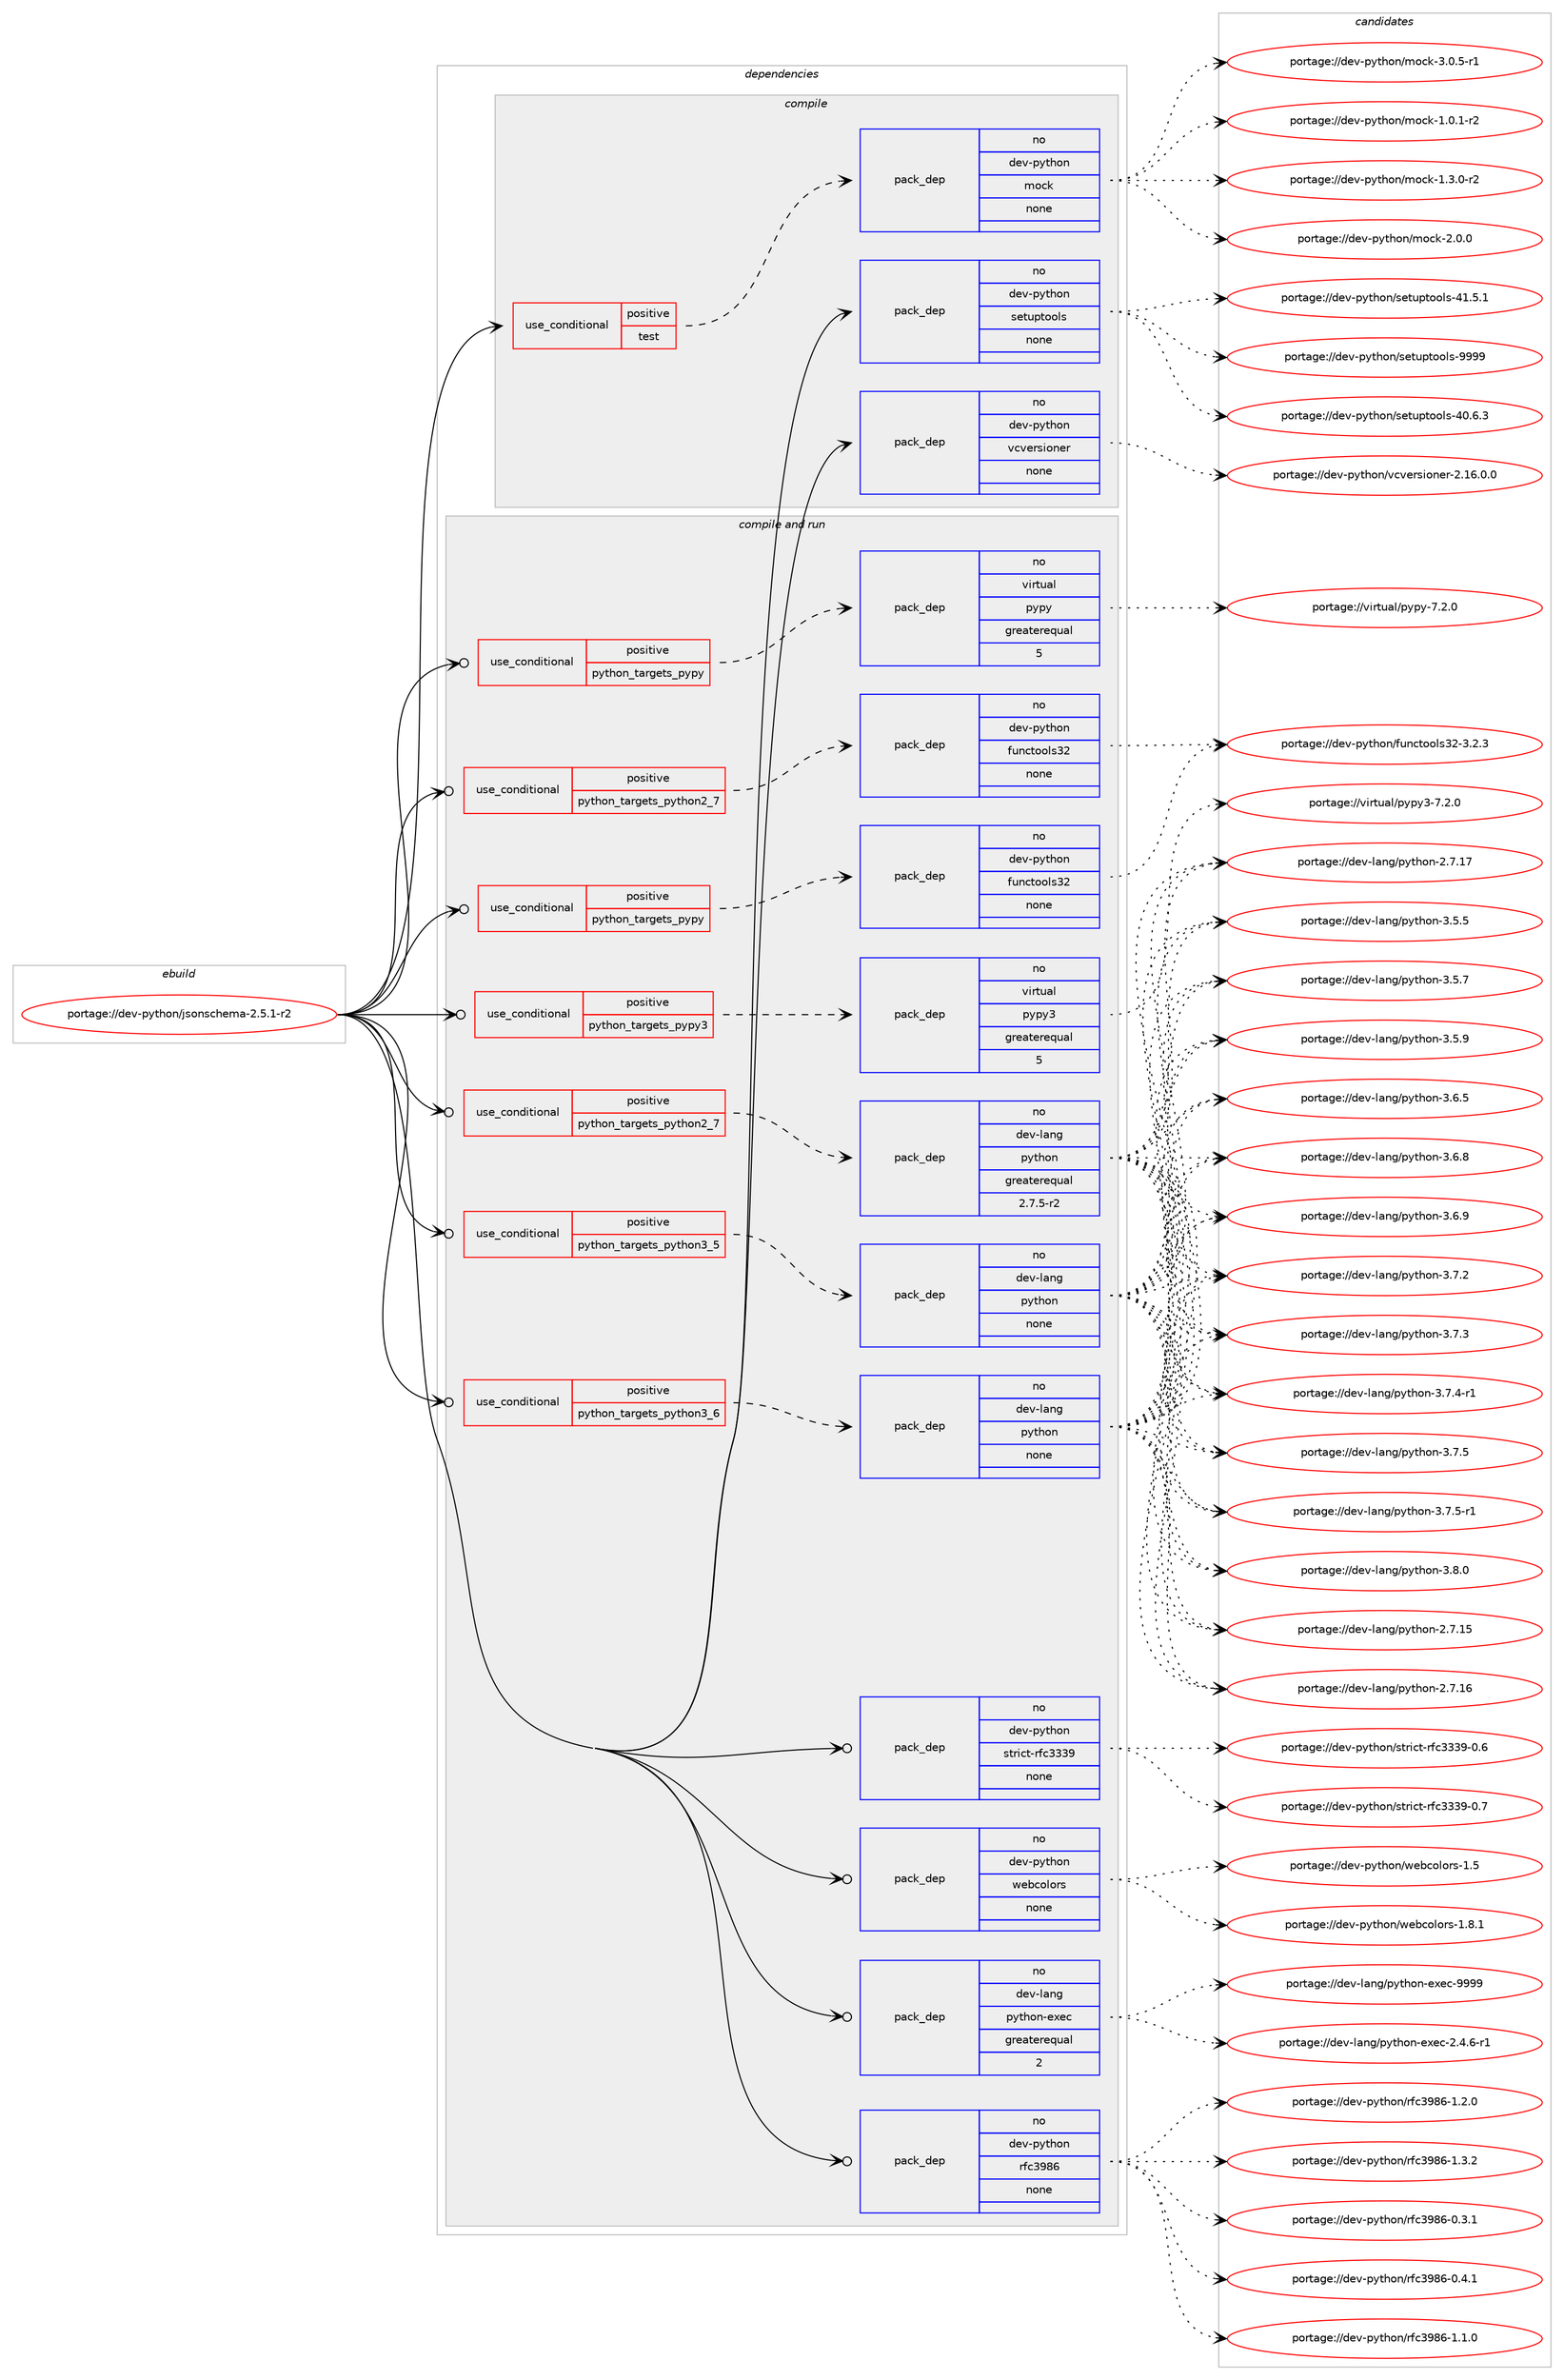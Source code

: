 digraph prolog {

# *************
# Graph options
# *************

newrank=true;
concentrate=true;
compound=true;
graph [rankdir=LR,fontname=Helvetica,fontsize=10,ranksep=1.5];#, ranksep=2.5, nodesep=0.2];
edge  [arrowhead=vee];
node  [fontname=Helvetica,fontsize=10];

# **********
# The ebuild
# **********

subgraph cluster_leftcol {
color=gray;
rank=same;
label=<<i>ebuild</i>>;
id [label="portage://dev-python/jsonschema-2.5.1-r2", color=red, width=4, href="../dev-python/jsonschema-2.5.1-r2.svg"];
}

# ****************
# The dependencies
# ****************

subgraph cluster_midcol {
color=gray;
label=<<i>dependencies</i>>;
subgraph cluster_compile {
fillcolor="#eeeeee";
style=filled;
label=<<i>compile</i>>;
subgraph cond30842 {
dependency146527 [label=<<TABLE BORDER="0" CELLBORDER="1" CELLSPACING="0" CELLPADDING="4"><TR><TD ROWSPAN="3" CELLPADDING="10">use_conditional</TD></TR><TR><TD>positive</TD></TR><TR><TD>test</TD></TR></TABLE>>, shape=none, color=red];
subgraph pack112361 {
dependency146528 [label=<<TABLE BORDER="0" CELLBORDER="1" CELLSPACING="0" CELLPADDING="4" WIDTH="220"><TR><TD ROWSPAN="6" CELLPADDING="30">pack_dep</TD></TR><TR><TD WIDTH="110">no</TD></TR><TR><TD>dev-python</TD></TR><TR><TD>mock</TD></TR><TR><TD>none</TD></TR><TR><TD></TD></TR></TABLE>>, shape=none, color=blue];
}
dependency146527:e -> dependency146528:w [weight=20,style="dashed",arrowhead="vee"];
}
id:e -> dependency146527:w [weight=20,style="solid",arrowhead="vee"];
subgraph pack112362 {
dependency146529 [label=<<TABLE BORDER="0" CELLBORDER="1" CELLSPACING="0" CELLPADDING="4" WIDTH="220"><TR><TD ROWSPAN="6" CELLPADDING="30">pack_dep</TD></TR><TR><TD WIDTH="110">no</TD></TR><TR><TD>dev-python</TD></TR><TR><TD>setuptools</TD></TR><TR><TD>none</TD></TR><TR><TD></TD></TR></TABLE>>, shape=none, color=blue];
}
id:e -> dependency146529:w [weight=20,style="solid",arrowhead="vee"];
subgraph pack112363 {
dependency146530 [label=<<TABLE BORDER="0" CELLBORDER="1" CELLSPACING="0" CELLPADDING="4" WIDTH="220"><TR><TD ROWSPAN="6" CELLPADDING="30">pack_dep</TD></TR><TR><TD WIDTH="110">no</TD></TR><TR><TD>dev-python</TD></TR><TR><TD>vcversioner</TD></TR><TR><TD>none</TD></TR><TR><TD></TD></TR></TABLE>>, shape=none, color=blue];
}
id:e -> dependency146530:w [weight=20,style="solid",arrowhead="vee"];
}
subgraph cluster_compileandrun {
fillcolor="#eeeeee";
style=filled;
label=<<i>compile and run</i>>;
subgraph cond30843 {
dependency146531 [label=<<TABLE BORDER="0" CELLBORDER="1" CELLSPACING="0" CELLPADDING="4"><TR><TD ROWSPAN="3" CELLPADDING="10">use_conditional</TD></TR><TR><TD>positive</TD></TR><TR><TD>python_targets_pypy</TD></TR></TABLE>>, shape=none, color=red];
subgraph pack112364 {
dependency146532 [label=<<TABLE BORDER="0" CELLBORDER="1" CELLSPACING="0" CELLPADDING="4" WIDTH="220"><TR><TD ROWSPAN="6" CELLPADDING="30">pack_dep</TD></TR><TR><TD WIDTH="110">no</TD></TR><TR><TD>dev-python</TD></TR><TR><TD>functools32</TD></TR><TR><TD>none</TD></TR><TR><TD></TD></TR></TABLE>>, shape=none, color=blue];
}
dependency146531:e -> dependency146532:w [weight=20,style="dashed",arrowhead="vee"];
}
id:e -> dependency146531:w [weight=20,style="solid",arrowhead="odotvee"];
subgraph cond30844 {
dependency146533 [label=<<TABLE BORDER="0" CELLBORDER="1" CELLSPACING="0" CELLPADDING="4"><TR><TD ROWSPAN="3" CELLPADDING="10">use_conditional</TD></TR><TR><TD>positive</TD></TR><TR><TD>python_targets_pypy</TD></TR></TABLE>>, shape=none, color=red];
subgraph pack112365 {
dependency146534 [label=<<TABLE BORDER="0" CELLBORDER="1" CELLSPACING="0" CELLPADDING="4" WIDTH="220"><TR><TD ROWSPAN="6" CELLPADDING="30">pack_dep</TD></TR><TR><TD WIDTH="110">no</TD></TR><TR><TD>virtual</TD></TR><TR><TD>pypy</TD></TR><TR><TD>greaterequal</TD></TR><TR><TD>5</TD></TR></TABLE>>, shape=none, color=blue];
}
dependency146533:e -> dependency146534:w [weight=20,style="dashed",arrowhead="vee"];
}
id:e -> dependency146533:w [weight=20,style="solid",arrowhead="odotvee"];
subgraph cond30845 {
dependency146535 [label=<<TABLE BORDER="0" CELLBORDER="1" CELLSPACING="0" CELLPADDING="4"><TR><TD ROWSPAN="3" CELLPADDING="10">use_conditional</TD></TR><TR><TD>positive</TD></TR><TR><TD>python_targets_pypy3</TD></TR></TABLE>>, shape=none, color=red];
subgraph pack112366 {
dependency146536 [label=<<TABLE BORDER="0" CELLBORDER="1" CELLSPACING="0" CELLPADDING="4" WIDTH="220"><TR><TD ROWSPAN="6" CELLPADDING="30">pack_dep</TD></TR><TR><TD WIDTH="110">no</TD></TR><TR><TD>virtual</TD></TR><TR><TD>pypy3</TD></TR><TR><TD>greaterequal</TD></TR><TR><TD>5</TD></TR></TABLE>>, shape=none, color=blue];
}
dependency146535:e -> dependency146536:w [weight=20,style="dashed",arrowhead="vee"];
}
id:e -> dependency146535:w [weight=20,style="solid",arrowhead="odotvee"];
subgraph cond30846 {
dependency146537 [label=<<TABLE BORDER="0" CELLBORDER="1" CELLSPACING="0" CELLPADDING="4"><TR><TD ROWSPAN="3" CELLPADDING="10">use_conditional</TD></TR><TR><TD>positive</TD></TR><TR><TD>python_targets_python2_7</TD></TR></TABLE>>, shape=none, color=red];
subgraph pack112367 {
dependency146538 [label=<<TABLE BORDER="0" CELLBORDER="1" CELLSPACING="0" CELLPADDING="4" WIDTH="220"><TR><TD ROWSPAN="6" CELLPADDING="30">pack_dep</TD></TR><TR><TD WIDTH="110">no</TD></TR><TR><TD>dev-lang</TD></TR><TR><TD>python</TD></TR><TR><TD>greaterequal</TD></TR><TR><TD>2.7.5-r2</TD></TR></TABLE>>, shape=none, color=blue];
}
dependency146537:e -> dependency146538:w [weight=20,style="dashed",arrowhead="vee"];
}
id:e -> dependency146537:w [weight=20,style="solid",arrowhead="odotvee"];
subgraph cond30847 {
dependency146539 [label=<<TABLE BORDER="0" CELLBORDER="1" CELLSPACING="0" CELLPADDING="4"><TR><TD ROWSPAN="3" CELLPADDING="10">use_conditional</TD></TR><TR><TD>positive</TD></TR><TR><TD>python_targets_python2_7</TD></TR></TABLE>>, shape=none, color=red];
subgraph pack112368 {
dependency146540 [label=<<TABLE BORDER="0" CELLBORDER="1" CELLSPACING="0" CELLPADDING="4" WIDTH="220"><TR><TD ROWSPAN="6" CELLPADDING="30">pack_dep</TD></TR><TR><TD WIDTH="110">no</TD></TR><TR><TD>dev-python</TD></TR><TR><TD>functools32</TD></TR><TR><TD>none</TD></TR><TR><TD></TD></TR></TABLE>>, shape=none, color=blue];
}
dependency146539:e -> dependency146540:w [weight=20,style="dashed",arrowhead="vee"];
}
id:e -> dependency146539:w [weight=20,style="solid",arrowhead="odotvee"];
subgraph cond30848 {
dependency146541 [label=<<TABLE BORDER="0" CELLBORDER="1" CELLSPACING="0" CELLPADDING="4"><TR><TD ROWSPAN="3" CELLPADDING="10">use_conditional</TD></TR><TR><TD>positive</TD></TR><TR><TD>python_targets_python3_5</TD></TR></TABLE>>, shape=none, color=red];
subgraph pack112369 {
dependency146542 [label=<<TABLE BORDER="0" CELLBORDER="1" CELLSPACING="0" CELLPADDING="4" WIDTH="220"><TR><TD ROWSPAN="6" CELLPADDING="30">pack_dep</TD></TR><TR><TD WIDTH="110">no</TD></TR><TR><TD>dev-lang</TD></TR><TR><TD>python</TD></TR><TR><TD>none</TD></TR><TR><TD></TD></TR></TABLE>>, shape=none, color=blue];
}
dependency146541:e -> dependency146542:w [weight=20,style="dashed",arrowhead="vee"];
}
id:e -> dependency146541:w [weight=20,style="solid",arrowhead="odotvee"];
subgraph cond30849 {
dependency146543 [label=<<TABLE BORDER="0" CELLBORDER="1" CELLSPACING="0" CELLPADDING="4"><TR><TD ROWSPAN="3" CELLPADDING="10">use_conditional</TD></TR><TR><TD>positive</TD></TR><TR><TD>python_targets_python3_6</TD></TR></TABLE>>, shape=none, color=red];
subgraph pack112370 {
dependency146544 [label=<<TABLE BORDER="0" CELLBORDER="1" CELLSPACING="0" CELLPADDING="4" WIDTH="220"><TR><TD ROWSPAN="6" CELLPADDING="30">pack_dep</TD></TR><TR><TD WIDTH="110">no</TD></TR><TR><TD>dev-lang</TD></TR><TR><TD>python</TD></TR><TR><TD>none</TD></TR><TR><TD></TD></TR></TABLE>>, shape=none, color=blue];
}
dependency146543:e -> dependency146544:w [weight=20,style="dashed",arrowhead="vee"];
}
id:e -> dependency146543:w [weight=20,style="solid",arrowhead="odotvee"];
subgraph pack112371 {
dependency146545 [label=<<TABLE BORDER="0" CELLBORDER="1" CELLSPACING="0" CELLPADDING="4" WIDTH="220"><TR><TD ROWSPAN="6" CELLPADDING="30">pack_dep</TD></TR><TR><TD WIDTH="110">no</TD></TR><TR><TD>dev-lang</TD></TR><TR><TD>python-exec</TD></TR><TR><TD>greaterequal</TD></TR><TR><TD>2</TD></TR></TABLE>>, shape=none, color=blue];
}
id:e -> dependency146545:w [weight=20,style="solid",arrowhead="odotvee"];
subgraph pack112372 {
dependency146546 [label=<<TABLE BORDER="0" CELLBORDER="1" CELLSPACING="0" CELLPADDING="4" WIDTH="220"><TR><TD ROWSPAN="6" CELLPADDING="30">pack_dep</TD></TR><TR><TD WIDTH="110">no</TD></TR><TR><TD>dev-python</TD></TR><TR><TD>rfc3986</TD></TR><TR><TD>none</TD></TR><TR><TD></TD></TR></TABLE>>, shape=none, color=blue];
}
id:e -> dependency146546:w [weight=20,style="solid",arrowhead="odotvee"];
subgraph pack112373 {
dependency146547 [label=<<TABLE BORDER="0" CELLBORDER="1" CELLSPACING="0" CELLPADDING="4" WIDTH="220"><TR><TD ROWSPAN="6" CELLPADDING="30">pack_dep</TD></TR><TR><TD WIDTH="110">no</TD></TR><TR><TD>dev-python</TD></TR><TR><TD>strict-rfc3339</TD></TR><TR><TD>none</TD></TR><TR><TD></TD></TR></TABLE>>, shape=none, color=blue];
}
id:e -> dependency146547:w [weight=20,style="solid",arrowhead="odotvee"];
subgraph pack112374 {
dependency146548 [label=<<TABLE BORDER="0" CELLBORDER="1" CELLSPACING="0" CELLPADDING="4" WIDTH="220"><TR><TD ROWSPAN="6" CELLPADDING="30">pack_dep</TD></TR><TR><TD WIDTH="110">no</TD></TR><TR><TD>dev-python</TD></TR><TR><TD>webcolors</TD></TR><TR><TD>none</TD></TR><TR><TD></TD></TR></TABLE>>, shape=none, color=blue];
}
id:e -> dependency146548:w [weight=20,style="solid",arrowhead="odotvee"];
}
subgraph cluster_run {
fillcolor="#eeeeee";
style=filled;
label=<<i>run</i>>;
}
}

# **************
# The candidates
# **************

subgraph cluster_choices {
rank=same;
color=gray;
label=<<i>candidates</i>>;

subgraph choice112361 {
color=black;
nodesep=1;
choiceportage1001011184511212111610411111047109111991074549464846494511450 [label="portage://dev-python/mock-1.0.1-r2", color=red, width=4,href="../dev-python/mock-1.0.1-r2.svg"];
choiceportage1001011184511212111610411111047109111991074549465146484511450 [label="portage://dev-python/mock-1.3.0-r2", color=red, width=4,href="../dev-python/mock-1.3.0-r2.svg"];
choiceportage100101118451121211161041111104710911199107455046484648 [label="portage://dev-python/mock-2.0.0", color=red, width=4,href="../dev-python/mock-2.0.0.svg"];
choiceportage1001011184511212111610411111047109111991074551464846534511449 [label="portage://dev-python/mock-3.0.5-r1", color=red, width=4,href="../dev-python/mock-3.0.5-r1.svg"];
dependency146528:e -> choiceportage1001011184511212111610411111047109111991074549464846494511450:w [style=dotted,weight="100"];
dependency146528:e -> choiceportage1001011184511212111610411111047109111991074549465146484511450:w [style=dotted,weight="100"];
dependency146528:e -> choiceportage100101118451121211161041111104710911199107455046484648:w [style=dotted,weight="100"];
dependency146528:e -> choiceportage1001011184511212111610411111047109111991074551464846534511449:w [style=dotted,weight="100"];
}
subgraph choice112362 {
color=black;
nodesep=1;
choiceportage100101118451121211161041111104711510111611711211611111110811545524846544651 [label="portage://dev-python/setuptools-40.6.3", color=red, width=4,href="../dev-python/setuptools-40.6.3.svg"];
choiceportage100101118451121211161041111104711510111611711211611111110811545524946534649 [label="portage://dev-python/setuptools-41.5.1", color=red, width=4,href="../dev-python/setuptools-41.5.1.svg"];
choiceportage10010111845112121116104111110471151011161171121161111111081154557575757 [label="portage://dev-python/setuptools-9999", color=red, width=4,href="../dev-python/setuptools-9999.svg"];
dependency146529:e -> choiceportage100101118451121211161041111104711510111611711211611111110811545524846544651:w [style=dotted,weight="100"];
dependency146529:e -> choiceportage100101118451121211161041111104711510111611711211611111110811545524946534649:w [style=dotted,weight="100"];
dependency146529:e -> choiceportage10010111845112121116104111110471151011161171121161111111081154557575757:w [style=dotted,weight="100"];
}
subgraph choice112363 {
color=black;
nodesep=1;
choiceportage100101118451121211161041111104711899118101114115105111110101114455046495446484648 [label="portage://dev-python/vcversioner-2.16.0.0", color=red, width=4,href="../dev-python/vcversioner-2.16.0.0.svg"];
dependency146530:e -> choiceportage100101118451121211161041111104711899118101114115105111110101114455046495446484648:w [style=dotted,weight="100"];
}
subgraph choice112364 {
color=black;
nodesep=1;
choiceportage1001011184511212111610411111047102117110991161111111081155150455146504651 [label="portage://dev-python/functools32-3.2.3", color=red, width=4,href="../dev-python/functools32-3.2.3.svg"];
dependency146532:e -> choiceportage1001011184511212111610411111047102117110991161111111081155150455146504651:w [style=dotted,weight="100"];
}
subgraph choice112365 {
color=black;
nodesep=1;
choiceportage1181051141161179710847112121112121455546504648 [label="portage://virtual/pypy-7.2.0", color=red, width=4,href="../virtual/pypy-7.2.0.svg"];
dependency146534:e -> choiceportage1181051141161179710847112121112121455546504648:w [style=dotted,weight="100"];
}
subgraph choice112366 {
color=black;
nodesep=1;
choiceportage118105114116117971084711212111212151455546504648 [label="portage://virtual/pypy3-7.2.0", color=red, width=4,href="../virtual/pypy3-7.2.0.svg"];
dependency146536:e -> choiceportage118105114116117971084711212111212151455546504648:w [style=dotted,weight="100"];
}
subgraph choice112367 {
color=black;
nodesep=1;
choiceportage10010111845108971101034711212111610411111045504655464953 [label="portage://dev-lang/python-2.7.15", color=red, width=4,href="../dev-lang/python-2.7.15.svg"];
choiceportage10010111845108971101034711212111610411111045504655464954 [label="portage://dev-lang/python-2.7.16", color=red, width=4,href="../dev-lang/python-2.7.16.svg"];
choiceportage10010111845108971101034711212111610411111045504655464955 [label="portage://dev-lang/python-2.7.17", color=red, width=4,href="../dev-lang/python-2.7.17.svg"];
choiceportage100101118451089711010347112121116104111110455146534653 [label="portage://dev-lang/python-3.5.5", color=red, width=4,href="../dev-lang/python-3.5.5.svg"];
choiceportage100101118451089711010347112121116104111110455146534655 [label="portage://dev-lang/python-3.5.7", color=red, width=4,href="../dev-lang/python-3.5.7.svg"];
choiceportage100101118451089711010347112121116104111110455146534657 [label="portage://dev-lang/python-3.5.9", color=red, width=4,href="../dev-lang/python-3.5.9.svg"];
choiceportage100101118451089711010347112121116104111110455146544653 [label="portage://dev-lang/python-3.6.5", color=red, width=4,href="../dev-lang/python-3.6.5.svg"];
choiceportage100101118451089711010347112121116104111110455146544656 [label="portage://dev-lang/python-3.6.8", color=red, width=4,href="../dev-lang/python-3.6.8.svg"];
choiceportage100101118451089711010347112121116104111110455146544657 [label="portage://dev-lang/python-3.6.9", color=red, width=4,href="../dev-lang/python-3.6.9.svg"];
choiceportage100101118451089711010347112121116104111110455146554650 [label="portage://dev-lang/python-3.7.2", color=red, width=4,href="../dev-lang/python-3.7.2.svg"];
choiceportage100101118451089711010347112121116104111110455146554651 [label="portage://dev-lang/python-3.7.3", color=red, width=4,href="../dev-lang/python-3.7.3.svg"];
choiceportage1001011184510897110103471121211161041111104551465546524511449 [label="portage://dev-lang/python-3.7.4-r1", color=red, width=4,href="../dev-lang/python-3.7.4-r1.svg"];
choiceportage100101118451089711010347112121116104111110455146554653 [label="portage://dev-lang/python-3.7.5", color=red, width=4,href="../dev-lang/python-3.7.5.svg"];
choiceportage1001011184510897110103471121211161041111104551465546534511449 [label="portage://dev-lang/python-3.7.5-r1", color=red, width=4,href="../dev-lang/python-3.7.5-r1.svg"];
choiceportage100101118451089711010347112121116104111110455146564648 [label="portage://dev-lang/python-3.8.0", color=red, width=4,href="../dev-lang/python-3.8.0.svg"];
dependency146538:e -> choiceportage10010111845108971101034711212111610411111045504655464953:w [style=dotted,weight="100"];
dependency146538:e -> choiceportage10010111845108971101034711212111610411111045504655464954:w [style=dotted,weight="100"];
dependency146538:e -> choiceportage10010111845108971101034711212111610411111045504655464955:w [style=dotted,weight="100"];
dependency146538:e -> choiceportage100101118451089711010347112121116104111110455146534653:w [style=dotted,weight="100"];
dependency146538:e -> choiceportage100101118451089711010347112121116104111110455146534655:w [style=dotted,weight="100"];
dependency146538:e -> choiceportage100101118451089711010347112121116104111110455146534657:w [style=dotted,weight="100"];
dependency146538:e -> choiceportage100101118451089711010347112121116104111110455146544653:w [style=dotted,weight="100"];
dependency146538:e -> choiceportage100101118451089711010347112121116104111110455146544656:w [style=dotted,weight="100"];
dependency146538:e -> choiceportage100101118451089711010347112121116104111110455146544657:w [style=dotted,weight="100"];
dependency146538:e -> choiceportage100101118451089711010347112121116104111110455146554650:w [style=dotted,weight="100"];
dependency146538:e -> choiceportage100101118451089711010347112121116104111110455146554651:w [style=dotted,weight="100"];
dependency146538:e -> choiceportage1001011184510897110103471121211161041111104551465546524511449:w [style=dotted,weight="100"];
dependency146538:e -> choiceportage100101118451089711010347112121116104111110455146554653:w [style=dotted,weight="100"];
dependency146538:e -> choiceportage1001011184510897110103471121211161041111104551465546534511449:w [style=dotted,weight="100"];
dependency146538:e -> choiceportage100101118451089711010347112121116104111110455146564648:w [style=dotted,weight="100"];
}
subgraph choice112368 {
color=black;
nodesep=1;
choiceportage1001011184511212111610411111047102117110991161111111081155150455146504651 [label="portage://dev-python/functools32-3.2.3", color=red, width=4,href="../dev-python/functools32-3.2.3.svg"];
dependency146540:e -> choiceportage1001011184511212111610411111047102117110991161111111081155150455146504651:w [style=dotted,weight="100"];
}
subgraph choice112369 {
color=black;
nodesep=1;
choiceportage10010111845108971101034711212111610411111045504655464953 [label="portage://dev-lang/python-2.7.15", color=red, width=4,href="../dev-lang/python-2.7.15.svg"];
choiceportage10010111845108971101034711212111610411111045504655464954 [label="portage://dev-lang/python-2.7.16", color=red, width=4,href="../dev-lang/python-2.7.16.svg"];
choiceportage10010111845108971101034711212111610411111045504655464955 [label="portage://dev-lang/python-2.7.17", color=red, width=4,href="../dev-lang/python-2.7.17.svg"];
choiceportage100101118451089711010347112121116104111110455146534653 [label="portage://dev-lang/python-3.5.5", color=red, width=4,href="../dev-lang/python-3.5.5.svg"];
choiceportage100101118451089711010347112121116104111110455146534655 [label="portage://dev-lang/python-3.5.7", color=red, width=4,href="../dev-lang/python-3.5.7.svg"];
choiceportage100101118451089711010347112121116104111110455146534657 [label="portage://dev-lang/python-3.5.9", color=red, width=4,href="../dev-lang/python-3.5.9.svg"];
choiceportage100101118451089711010347112121116104111110455146544653 [label="portage://dev-lang/python-3.6.5", color=red, width=4,href="../dev-lang/python-3.6.5.svg"];
choiceportage100101118451089711010347112121116104111110455146544656 [label="portage://dev-lang/python-3.6.8", color=red, width=4,href="../dev-lang/python-3.6.8.svg"];
choiceportage100101118451089711010347112121116104111110455146544657 [label="portage://dev-lang/python-3.6.9", color=red, width=4,href="../dev-lang/python-3.6.9.svg"];
choiceportage100101118451089711010347112121116104111110455146554650 [label="portage://dev-lang/python-3.7.2", color=red, width=4,href="../dev-lang/python-3.7.2.svg"];
choiceportage100101118451089711010347112121116104111110455146554651 [label="portage://dev-lang/python-3.7.3", color=red, width=4,href="../dev-lang/python-3.7.3.svg"];
choiceportage1001011184510897110103471121211161041111104551465546524511449 [label="portage://dev-lang/python-3.7.4-r1", color=red, width=4,href="../dev-lang/python-3.7.4-r1.svg"];
choiceportage100101118451089711010347112121116104111110455146554653 [label="portage://dev-lang/python-3.7.5", color=red, width=4,href="../dev-lang/python-3.7.5.svg"];
choiceportage1001011184510897110103471121211161041111104551465546534511449 [label="portage://dev-lang/python-3.7.5-r1", color=red, width=4,href="../dev-lang/python-3.7.5-r1.svg"];
choiceportage100101118451089711010347112121116104111110455146564648 [label="portage://dev-lang/python-3.8.0", color=red, width=4,href="../dev-lang/python-3.8.0.svg"];
dependency146542:e -> choiceportage10010111845108971101034711212111610411111045504655464953:w [style=dotted,weight="100"];
dependency146542:e -> choiceportage10010111845108971101034711212111610411111045504655464954:w [style=dotted,weight="100"];
dependency146542:e -> choiceportage10010111845108971101034711212111610411111045504655464955:w [style=dotted,weight="100"];
dependency146542:e -> choiceportage100101118451089711010347112121116104111110455146534653:w [style=dotted,weight="100"];
dependency146542:e -> choiceportage100101118451089711010347112121116104111110455146534655:w [style=dotted,weight="100"];
dependency146542:e -> choiceportage100101118451089711010347112121116104111110455146534657:w [style=dotted,weight="100"];
dependency146542:e -> choiceportage100101118451089711010347112121116104111110455146544653:w [style=dotted,weight="100"];
dependency146542:e -> choiceportage100101118451089711010347112121116104111110455146544656:w [style=dotted,weight="100"];
dependency146542:e -> choiceportage100101118451089711010347112121116104111110455146544657:w [style=dotted,weight="100"];
dependency146542:e -> choiceportage100101118451089711010347112121116104111110455146554650:w [style=dotted,weight="100"];
dependency146542:e -> choiceportage100101118451089711010347112121116104111110455146554651:w [style=dotted,weight="100"];
dependency146542:e -> choiceportage1001011184510897110103471121211161041111104551465546524511449:w [style=dotted,weight="100"];
dependency146542:e -> choiceportage100101118451089711010347112121116104111110455146554653:w [style=dotted,weight="100"];
dependency146542:e -> choiceportage1001011184510897110103471121211161041111104551465546534511449:w [style=dotted,weight="100"];
dependency146542:e -> choiceportage100101118451089711010347112121116104111110455146564648:w [style=dotted,weight="100"];
}
subgraph choice112370 {
color=black;
nodesep=1;
choiceportage10010111845108971101034711212111610411111045504655464953 [label="portage://dev-lang/python-2.7.15", color=red, width=4,href="../dev-lang/python-2.7.15.svg"];
choiceportage10010111845108971101034711212111610411111045504655464954 [label="portage://dev-lang/python-2.7.16", color=red, width=4,href="../dev-lang/python-2.7.16.svg"];
choiceportage10010111845108971101034711212111610411111045504655464955 [label="portage://dev-lang/python-2.7.17", color=red, width=4,href="../dev-lang/python-2.7.17.svg"];
choiceportage100101118451089711010347112121116104111110455146534653 [label="portage://dev-lang/python-3.5.5", color=red, width=4,href="../dev-lang/python-3.5.5.svg"];
choiceportage100101118451089711010347112121116104111110455146534655 [label="portage://dev-lang/python-3.5.7", color=red, width=4,href="../dev-lang/python-3.5.7.svg"];
choiceportage100101118451089711010347112121116104111110455146534657 [label="portage://dev-lang/python-3.5.9", color=red, width=4,href="../dev-lang/python-3.5.9.svg"];
choiceportage100101118451089711010347112121116104111110455146544653 [label="portage://dev-lang/python-3.6.5", color=red, width=4,href="../dev-lang/python-3.6.5.svg"];
choiceportage100101118451089711010347112121116104111110455146544656 [label="portage://dev-lang/python-3.6.8", color=red, width=4,href="../dev-lang/python-3.6.8.svg"];
choiceportage100101118451089711010347112121116104111110455146544657 [label="portage://dev-lang/python-3.6.9", color=red, width=4,href="../dev-lang/python-3.6.9.svg"];
choiceportage100101118451089711010347112121116104111110455146554650 [label="portage://dev-lang/python-3.7.2", color=red, width=4,href="../dev-lang/python-3.7.2.svg"];
choiceportage100101118451089711010347112121116104111110455146554651 [label="portage://dev-lang/python-3.7.3", color=red, width=4,href="../dev-lang/python-3.7.3.svg"];
choiceportage1001011184510897110103471121211161041111104551465546524511449 [label="portage://dev-lang/python-3.7.4-r1", color=red, width=4,href="../dev-lang/python-3.7.4-r1.svg"];
choiceportage100101118451089711010347112121116104111110455146554653 [label="portage://dev-lang/python-3.7.5", color=red, width=4,href="../dev-lang/python-3.7.5.svg"];
choiceportage1001011184510897110103471121211161041111104551465546534511449 [label="portage://dev-lang/python-3.7.5-r1", color=red, width=4,href="../dev-lang/python-3.7.5-r1.svg"];
choiceportage100101118451089711010347112121116104111110455146564648 [label="portage://dev-lang/python-3.8.0", color=red, width=4,href="../dev-lang/python-3.8.0.svg"];
dependency146544:e -> choiceportage10010111845108971101034711212111610411111045504655464953:w [style=dotted,weight="100"];
dependency146544:e -> choiceportage10010111845108971101034711212111610411111045504655464954:w [style=dotted,weight="100"];
dependency146544:e -> choiceportage10010111845108971101034711212111610411111045504655464955:w [style=dotted,weight="100"];
dependency146544:e -> choiceportage100101118451089711010347112121116104111110455146534653:w [style=dotted,weight="100"];
dependency146544:e -> choiceportage100101118451089711010347112121116104111110455146534655:w [style=dotted,weight="100"];
dependency146544:e -> choiceportage100101118451089711010347112121116104111110455146534657:w [style=dotted,weight="100"];
dependency146544:e -> choiceportage100101118451089711010347112121116104111110455146544653:w [style=dotted,weight="100"];
dependency146544:e -> choiceportage100101118451089711010347112121116104111110455146544656:w [style=dotted,weight="100"];
dependency146544:e -> choiceportage100101118451089711010347112121116104111110455146544657:w [style=dotted,weight="100"];
dependency146544:e -> choiceportage100101118451089711010347112121116104111110455146554650:w [style=dotted,weight="100"];
dependency146544:e -> choiceportage100101118451089711010347112121116104111110455146554651:w [style=dotted,weight="100"];
dependency146544:e -> choiceportage1001011184510897110103471121211161041111104551465546524511449:w [style=dotted,weight="100"];
dependency146544:e -> choiceportage100101118451089711010347112121116104111110455146554653:w [style=dotted,weight="100"];
dependency146544:e -> choiceportage1001011184510897110103471121211161041111104551465546534511449:w [style=dotted,weight="100"];
dependency146544:e -> choiceportage100101118451089711010347112121116104111110455146564648:w [style=dotted,weight="100"];
}
subgraph choice112371 {
color=black;
nodesep=1;
choiceportage10010111845108971101034711212111610411111045101120101994550465246544511449 [label="portage://dev-lang/python-exec-2.4.6-r1", color=red, width=4,href="../dev-lang/python-exec-2.4.6-r1.svg"];
choiceportage10010111845108971101034711212111610411111045101120101994557575757 [label="portage://dev-lang/python-exec-9999", color=red, width=4,href="../dev-lang/python-exec-9999.svg"];
dependency146545:e -> choiceportage10010111845108971101034711212111610411111045101120101994550465246544511449:w [style=dotted,weight="100"];
dependency146545:e -> choiceportage10010111845108971101034711212111610411111045101120101994557575757:w [style=dotted,weight="100"];
}
subgraph choice112372 {
color=black;
nodesep=1;
choiceportage10010111845112121116104111110471141029951575654454846514649 [label="portage://dev-python/rfc3986-0.3.1", color=red, width=4,href="../dev-python/rfc3986-0.3.1.svg"];
choiceportage10010111845112121116104111110471141029951575654454846524649 [label="portage://dev-python/rfc3986-0.4.1", color=red, width=4,href="../dev-python/rfc3986-0.4.1.svg"];
choiceportage10010111845112121116104111110471141029951575654454946494648 [label="portage://dev-python/rfc3986-1.1.0", color=red, width=4,href="../dev-python/rfc3986-1.1.0.svg"];
choiceportage10010111845112121116104111110471141029951575654454946504648 [label="portage://dev-python/rfc3986-1.2.0", color=red, width=4,href="../dev-python/rfc3986-1.2.0.svg"];
choiceportage10010111845112121116104111110471141029951575654454946514650 [label="portage://dev-python/rfc3986-1.3.2", color=red, width=4,href="../dev-python/rfc3986-1.3.2.svg"];
dependency146546:e -> choiceportage10010111845112121116104111110471141029951575654454846514649:w [style=dotted,weight="100"];
dependency146546:e -> choiceportage10010111845112121116104111110471141029951575654454846524649:w [style=dotted,weight="100"];
dependency146546:e -> choiceportage10010111845112121116104111110471141029951575654454946494648:w [style=dotted,weight="100"];
dependency146546:e -> choiceportage10010111845112121116104111110471141029951575654454946504648:w [style=dotted,weight="100"];
dependency146546:e -> choiceportage10010111845112121116104111110471141029951575654454946514650:w [style=dotted,weight="100"];
}
subgraph choice112373 {
color=black;
nodesep=1;
choiceportage10010111845112121116104111110471151161141059911645114102995151515745484654 [label="portage://dev-python/strict-rfc3339-0.6", color=red, width=4,href="../dev-python/strict-rfc3339-0.6.svg"];
choiceportage10010111845112121116104111110471151161141059911645114102995151515745484655 [label="portage://dev-python/strict-rfc3339-0.7", color=red, width=4,href="../dev-python/strict-rfc3339-0.7.svg"];
dependency146547:e -> choiceportage10010111845112121116104111110471151161141059911645114102995151515745484654:w [style=dotted,weight="100"];
dependency146547:e -> choiceportage10010111845112121116104111110471151161141059911645114102995151515745484655:w [style=dotted,weight="100"];
}
subgraph choice112374 {
color=black;
nodesep=1;
choiceportage1001011184511212111610411111047119101989911110811111411545494653 [label="portage://dev-python/webcolors-1.5", color=red, width=4,href="../dev-python/webcolors-1.5.svg"];
choiceportage10010111845112121116104111110471191019899111108111114115454946564649 [label="portage://dev-python/webcolors-1.8.1", color=red, width=4,href="../dev-python/webcolors-1.8.1.svg"];
dependency146548:e -> choiceportage1001011184511212111610411111047119101989911110811111411545494653:w [style=dotted,weight="100"];
dependency146548:e -> choiceportage10010111845112121116104111110471191019899111108111114115454946564649:w [style=dotted,weight="100"];
}
}

}
